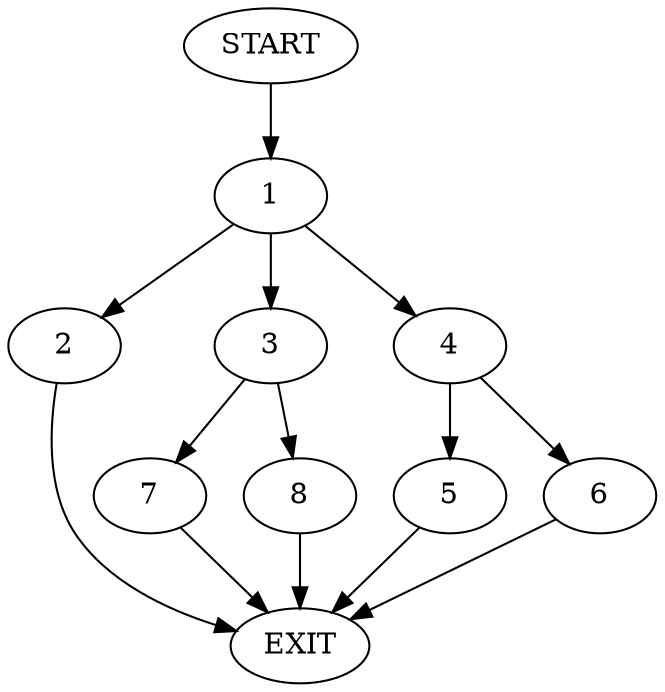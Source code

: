digraph {
0 [label="START"]
9 [label="EXIT"]
0 -> 1
1 -> 2
1 -> 3
1 -> 4
2 -> 9
4 -> 5
4 -> 6
3 -> 7
3 -> 8
8 -> 9
7 -> 9
5 -> 9
6 -> 9
}

